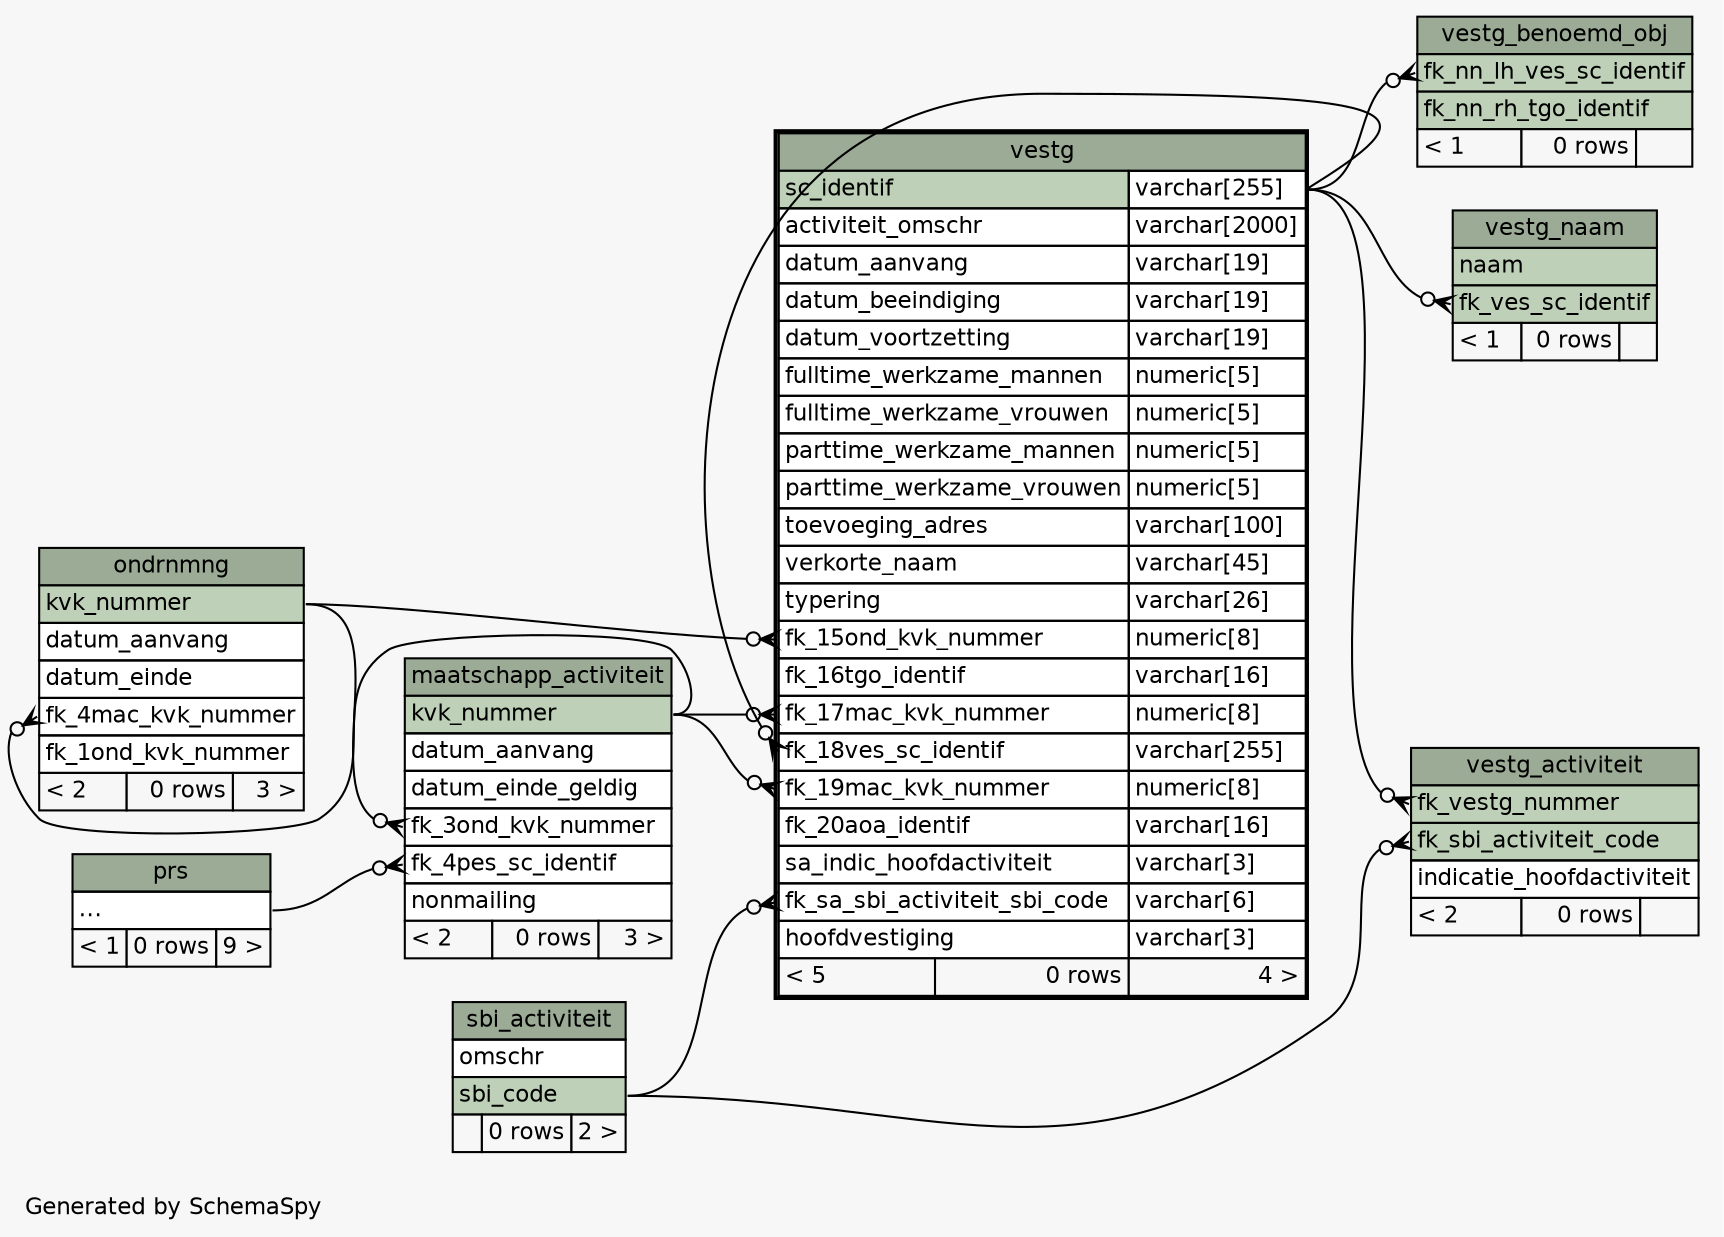 // dot 2.43.0 on Linux 6.5.0-15-generic
// SchemaSpy rev Unknown
digraph "twoDegreesRelationshipsDiagram" {
  graph [
    rankdir="RL"
    bgcolor="#f7f7f7"
    label="\nGenerated by SchemaSpy"
    labeljust="l"
    nodesep="0.18"
    ranksep="0.46"
    fontname="Helvetica"
    fontsize="11"
  ];
  node [
    fontname="Helvetica"
    fontsize="11"
    shape="plaintext"
  ];
  edge [
    arrowsize="0.8"
  ];
  "maatschapp_activiteit":"fk_3ond_kvk_nummer":w -> "ondrnmng":"kvk_nummer":e [arrowhead=none dir=back arrowtail=crowodot];
  "maatschapp_activiteit":"fk_4pes_sc_identif":w -> "prs":"elipses":e [arrowhead=none dir=back arrowtail=crowodot];
  "ondrnmng":"fk_4mac_kvk_nummer":w -> "maatschapp_activiteit":"kvk_nummer":e [arrowhead=none dir=back arrowtail=crowodot];
  "vestg":"fk_15ond_kvk_nummer":w -> "ondrnmng":"kvk_nummer":e [arrowhead=none dir=back arrowtail=crowodot];
  "vestg":"fk_17mac_kvk_nummer":w -> "maatschapp_activiteit":"kvk_nummer":e [arrowhead=none dir=back arrowtail=crowodot];
  "vestg":"fk_18ves_sc_identif":w -> "vestg":"sc_identif.type":e [arrowhead=none dir=back arrowtail=crowodot];
  "vestg":"fk_19mac_kvk_nummer":w -> "maatschapp_activiteit":"kvk_nummer":e [arrowhead=none dir=back arrowtail=crowodot];
  "vestg":"fk_sa_sbi_activiteit_sbi_code":w -> "sbi_activiteit":"sbi_code":e [arrowhead=none dir=back arrowtail=crowodot];
  "vestg_activiteit":"fk_sbi_activiteit_code":w -> "sbi_activiteit":"sbi_code":e [arrowhead=none dir=back arrowtail=crowodot];
  "vestg_activiteit":"fk_vestg_nummer":w -> "vestg":"sc_identif.type":e [arrowhead=none dir=back arrowtail=crowodot];
  "vestg_benoemd_obj":"fk_nn_lh_ves_sc_identif":w -> "vestg":"sc_identif.type":e [arrowhead=none dir=back arrowtail=crowodot];
  "vestg_naam":"fk_ves_sc_identif":w -> "vestg":"sc_identif.type":e [arrowhead=none dir=back arrowtail=crowodot];
  "maatschapp_activiteit" [
    label=<
    <TABLE BORDER="0" CELLBORDER="1" CELLSPACING="0" BGCOLOR="#ffffff">
      <TR><TD COLSPAN="3" BGCOLOR="#9bab96" ALIGN="CENTER">maatschapp_activiteit</TD></TR>
      <TR><TD PORT="kvk_nummer" COLSPAN="3" BGCOLOR="#bed1b8" ALIGN="LEFT">kvk_nummer</TD></TR>
      <TR><TD PORT="datum_aanvang" COLSPAN="3" ALIGN="LEFT">datum_aanvang</TD></TR>
      <TR><TD PORT="datum_einde_geldig" COLSPAN="3" ALIGN="LEFT">datum_einde_geldig</TD></TR>
      <TR><TD PORT="fk_3ond_kvk_nummer" COLSPAN="3" ALIGN="LEFT">fk_3ond_kvk_nummer</TD></TR>
      <TR><TD PORT="fk_4pes_sc_identif" COLSPAN="3" ALIGN="LEFT">fk_4pes_sc_identif</TD></TR>
      <TR><TD PORT="nonmailing" COLSPAN="3" ALIGN="LEFT">nonmailing</TD></TR>
      <TR><TD ALIGN="LEFT" BGCOLOR="#f7f7f7">&lt; 2</TD><TD ALIGN="RIGHT" BGCOLOR="#f7f7f7">0 rows</TD><TD ALIGN="RIGHT" BGCOLOR="#f7f7f7">3 &gt;</TD></TR>
    </TABLE>>
    URL="maatschapp_activiteit.html"
    tooltip="maatschapp_activiteit"
  ];
  "ondrnmng" [
    label=<
    <TABLE BORDER="0" CELLBORDER="1" CELLSPACING="0" BGCOLOR="#ffffff">
      <TR><TD COLSPAN="3" BGCOLOR="#9bab96" ALIGN="CENTER">ondrnmng</TD></TR>
      <TR><TD PORT="kvk_nummer" COLSPAN="3" BGCOLOR="#bed1b8" ALIGN="LEFT">kvk_nummer</TD></TR>
      <TR><TD PORT="datum_aanvang" COLSPAN="3" ALIGN="LEFT">datum_aanvang</TD></TR>
      <TR><TD PORT="datum_einde" COLSPAN="3" ALIGN="LEFT">datum_einde</TD></TR>
      <TR><TD PORT="fk_4mac_kvk_nummer" COLSPAN="3" ALIGN="LEFT">fk_4mac_kvk_nummer</TD></TR>
      <TR><TD PORT="fk_1ond_kvk_nummer" COLSPAN="3" ALIGN="LEFT">fk_1ond_kvk_nummer</TD></TR>
      <TR><TD ALIGN="LEFT" BGCOLOR="#f7f7f7">&lt; 2</TD><TD ALIGN="RIGHT" BGCOLOR="#f7f7f7">0 rows</TD><TD ALIGN="RIGHT" BGCOLOR="#f7f7f7">3 &gt;</TD></TR>
    </TABLE>>
    URL="ondrnmng.html"
    tooltip="ondrnmng"
  ];
  "prs" [
    label=<
    <TABLE BORDER="0" CELLBORDER="1" CELLSPACING="0" BGCOLOR="#ffffff">
      <TR><TD COLSPAN="3" BGCOLOR="#9bab96" ALIGN="CENTER">prs</TD></TR>
      <TR><TD PORT="elipses" COLSPAN="3" ALIGN="LEFT">...</TD></TR>
      <TR><TD ALIGN="LEFT" BGCOLOR="#f7f7f7">&lt; 1</TD><TD ALIGN="RIGHT" BGCOLOR="#f7f7f7">0 rows</TD><TD ALIGN="RIGHT" BGCOLOR="#f7f7f7">9 &gt;</TD></TR>
    </TABLE>>
    URL="prs.html"
    tooltip="prs"
  ];
  "sbi_activiteit" [
    label=<
    <TABLE BORDER="0" CELLBORDER="1" CELLSPACING="0" BGCOLOR="#ffffff">
      <TR><TD COLSPAN="3" BGCOLOR="#9bab96" ALIGN="CENTER">sbi_activiteit</TD></TR>
      <TR><TD PORT="omschr" COLSPAN="3" ALIGN="LEFT">omschr</TD></TR>
      <TR><TD PORT="sbi_code" COLSPAN="3" BGCOLOR="#bed1b8" ALIGN="LEFT">sbi_code</TD></TR>
      <TR><TD ALIGN="LEFT" BGCOLOR="#f7f7f7">  </TD><TD ALIGN="RIGHT" BGCOLOR="#f7f7f7">0 rows</TD><TD ALIGN="RIGHT" BGCOLOR="#f7f7f7">2 &gt;</TD></TR>
    </TABLE>>
    URL="sbi_activiteit.html"
    tooltip="sbi_activiteit"
  ];
  "vestg" [
    label=<
    <TABLE BORDER="2" CELLBORDER="1" CELLSPACING="0" BGCOLOR="#ffffff">
      <TR><TD COLSPAN="3" BGCOLOR="#9bab96" ALIGN="CENTER">vestg</TD></TR>
      <TR><TD PORT="sc_identif" COLSPAN="2" BGCOLOR="#bed1b8" ALIGN="LEFT">sc_identif</TD><TD PORT="sc_identif.type" ALIGN="LEFT">varchar[255]</TD></TR>
      <TR><TD PORT="activiteit_omschr" COLSPAN="2" ALIGN="LEFT">activiteit_omschr</TD><TD PORT="activiteit_omschr.type" ALIGN="LEFT">varchar[2000]</TD></TR>
      <TR><TD PORT="datum_aanvang" COLSPAN="2" ALIGN="LEFT">datum_aanvang</TD><TD PORT="datum_aanvang.type" ALIGN="LEFT">varchar[19]</TD></TR>
      <TR><TD PORT="datum_beeindiging" COLSPAN="2" ALIGN="LEFT">datum_beeindiging</TD><TD PORT="datum_beeindiging.type" ALIGN="LEFT">varchar[19]</TD></TR>
      <TR><TD PORT="datum_voortzetting" COLSPAN="2" ALIGN="LEFT">datum_voortzetting</TD><TD PORT="datum_voortzetting.type" ALIGN="LEFT">varchar[19]</TD></TR>
      <TR><TD PORT="fulltime_werkzame_mannen" COLSPAN="2" ALIGN="LEFT">fulltime_werkzame_mannen</TD><TD PORT="fulltime_werkzame_mannen.type" ALIGN="LEFT">numeric[5]</TD></TR>
      <TR><TD PORT="fulltime_werkzame_vrouwen" COLSPAN="2" ALIGN="LEFT">fulltime_werkzame_vrouwen</TD><TD PORT="fulltime_werkzame_vrouwen.type" ALIGN="LEFT">numeric[5]</TD></TR>
      <TR><TD PORT="parttime_werkzame_mannen" COLSPAN="2" ALIGN="LEFT">parttime_werkzame_mannen</TD><TD PORT="parttime_werkzame_mannen.type" ALIGN="LEFT">numeric[5]</TD></TR>
      <TR><TD PORT="parttime_werkzame_vrouwen" COLSPAN="2" ALIGN="LEFT">parttime_werkzame_vrouwen</TD><TD PORT="parttime_werkzame_vrouwen.type" ALIGN="LEFT">numeric[5]</TD></TR>
      <TR><TD PORT="toevoeging_adres" COLSPAN="2" ALIGN="LEFT">toevoeging_adres</TD><TD PORT="toevoeging_adres.type" ALIGN="LEFT">varchar[100]</TD></TR>
      <TR><TD PORT="verkorte_naam" COLSPAN="2" ALIGN="LEFT">verkorte_naam</TD><TD PORT="verkorte_naam.type" ALIGN="LEFT">varchar[45]</TD></TR>
      <TR><TD PORT="typering" COLSPAN="2" ALIGN="LEFT">typering</TD><TD PORT="typering.type" ALIGN="LEFT">varchar[26]</TD></TR>
      <TR><TD PORT="fk_15ond_kvk_nummer" COLSPAN="2" ALIGN="LEFT">fk_15ond_kvk_nummer</TD><TD PORT="fk_15ond_kvk_nummer.type" ALIGN="LEFT">numeric[8]</TD></TR>
      <TR><TD PORT="fk_16tgo_identif" COLSPAN="2" ALIGN="LEFT">fk_16tgo_identif</TD><TD PORT="fk_16tgo_identif.type" ALIGN="LEFT">varchar[16]</TD></TR>
      <TR><TD PORT="fk_17mac_kvk_nummer" COLSPAN="2" ALIGN="LEFT">fk_17mac_kvk_nummer</TD><TD PORT="fk_17mac_kvk_nummer.type" ALIGN="LEFT">numeric[8]</TD></TR>
      <TR><TD PORT="fk_18ves_sc_identif" COLSPAN="2" ALIGN="LEFT">fk_18ves_sc_identif</TD><TD PORT="fk_18ves_sc_identif.type" ALIGN="LEFT">varchar[255]</TD></TR>
      <TR><TD PORT="fk_19mac_kvk_nummer" COLSPAN="2" ALIGN="LEFT">fk_19mac_kvk_nummer</TD><TD PORT="fk_19mac_kvk_nummer.type" ALIGN="LEFT">numeric[8]</TD></TR>
      <TR><TD PORT="fk_20aoa_identif" COLSPAN="2" ALIGN="LEFT">fk_20aoa_identif</TD><TD PORT="fk_20aoa_identif.type" ALIGN="LEFT">varchar[16]</TD></TR>
      <TR><TD PORT="sa_indic_hoofdactiviteit" COLSPAN="2" ALIGN="LEFT">sa_indic_hoofdactiviteit</TD><TD PORT="sa_indic_hoofdactiviteit.type" ALIGN="LEFT">varchar[3]</TD></TR>
      <TR><TD PORT="fk_sa_sbi_activiteit_sbi_code" COLSPAN="2" ALIGN="LEFT">fk_sa_sbi_activiteit_sbi_code</TD><TD PORT="fk_sa_sbi_activiteit_sbi_code.type" ALIGN="LEFT">varchar[6]</TD></TR>
      <TR><TD PORT="hoofdvestiging" COLSPAN="2" ALIGN="LEFT">hoofdvestiging</TD><TD PORT="hoofdvestiging.type" ALIGN="LEFT">varchar[3]</TD></TR>
      <TR><TD ALIGN="LEFT" BGCOLOR="#f7f7f7">&lt; 5</TD><TD ALIGN="RIGHT" BGCOLOR="#f7f7f7">0 rows</TD><TD ALIGN="RIGHT" BGCOLOR="#f7f7f7">4 &gt;</TD></TR>
    </TABLE>>
    URL="vestg.html"
    tooltip="vestg"
  ];
  "vestg_activiteit" [
    label=<
    <TABLE BORDER="0" CELLBORDER="1" CELLSPACING="0" BGCOLOR="#ffffff">
      <TR><TD COLSPAN="3" BGCOLOR="#9bab96" ALIGN="CENTER">vestg_activiteit</TD></TR>
      <TR><TD PORT="fk_vestg_nummer" COLSPAN="3" BGCOLOR="#bed1b8" ALIGN="LEFT">fk_vestg_nummer</TD></TR>
      <TR><TD PORT="fk_sbi_activiteit_code" COLSPAN="3" BGCOLOR="#bed1b8" ALIGN="LEFT">fk_sbi_activiteit_code</TD></TR>
      <TR><TD PORT="indicatie_hoofdactiviteit" COLSPAN="3" ALIGN="LEFT">indicatie_hoofdactiviteit</TD></TR>
      <TR><TD ALIGN="LEFT" BGCOLOR="#f7f7f7">&lt; 2</TD><TD ALIGN="RIGHT" BGCOLOR="#f7f7f7">0 rows</TD><TD ALIGN="RIGHT" BGCOLOR="#f7f7f7">  </TD></TR>
    </TABLE>>
    URL="vestg_activiteit.html"
    tooltip="vestg_activiteit"
  ];
  "vestg_benoemd_obj" [
    label=<
    <TABLE BORDER="0" CELLBORDER="1" CELLSPACING="0" BGCOLOR="#ffffff">
      <TR><TD COLSPAN="3" BGCOLOR="#9bab96" ALIGN="CENTER">vestg_benoemd_obj</TD></TR>
      <TR><TD PORT="fk_nn_lh_ves_sc_identif" COLSPAN="3" BGCOLOR="#bed1b8" ALIGN="LEFT">fk_nn_lh_ves_sc_identif</TD></TR>
      <TR><TD PORT="fk_nn_rh_tgo_identif" COLSPAN="3" BGCOLOR="#bed1b8" ALIGN="LEFT">fk_nn_rh_tgo_identif</TD></TR>
      <TR><TD ALIGN="LEFT" BGCOLOR="#f7f7f7">&lt; 1</TD><TD ALIGN="RIGHT" BGCOLOR="#f7f7f7">0 rows</TD><TD ALIGN="RIGHT" BGCOLOR="#f7f7f7">  </TD></TR>
    </TABLE>>
    URL="vestg_benoemd_obj.html"
    tooltip="vestg_benoemd_obj"
  ];
  "vestg_naam" [
    label=<
    <TABLE BORDER="0" CELLBORDER="1" CELLSPACING="0" BGCOLOR="#ffffff">
      <TR><TD COLSPAN="3" BGCOLOR="#9bab96" ALIGN="CENTER">vestg_naam</TD></TR>
      <TR><TD PORT="naam" COLSPAN="3" BGCOLOR="#bed1b8" ALIGN="LEFT">naam</TD></TR>
      <TR><TD PORT="fk_ves_sc_identif" COLSPAN="3" BGCOLOR="#bed1b8" ALIGN="LEFT">fk_ves_sc_identif</TD></TR>
      <TR><TD ALIGN="LEFT" BGCOLOR="#f7f7f7">&lt; 1</TD><TD ALIGN="RIGHT" BGCOLOR="#f7f7f7">0 rows</TD><TD ALIGN="RIGHT" BGCOLOR="#f7f7f7">  </TD></TR>
    </TABLE>>
    URL="vestg_naam.html"
    tooltip="vestg_naam"
  ];
}
